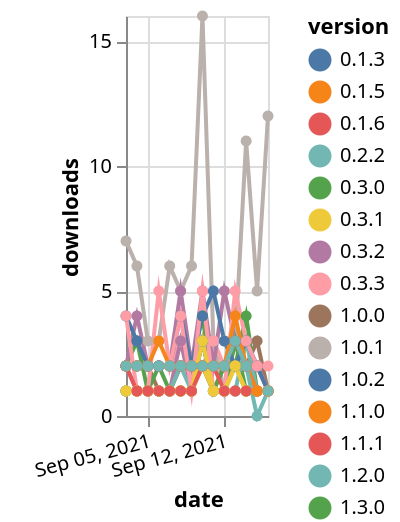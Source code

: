 {"$schema": "https://vega.github.io/schema/vega-lite/v5.json", "description": "A simple bar chart with embedded data.", "data": {"values": [{"date": "2021-09-03", "total": 203, "delta": 1, "version": "1.1.0"}, {"date": "2021-09-04", "total": 204, "delta": 1, "version": "1.1.0"}, {"date": "2021-09-05", "total": 205, "delta": 1, "version": "1.1.0"}, {"date": "2021-09-06", "total": 206, "delta": 1, "version": "1.1.0"}, {"date": "2021-09-07", "total": 207, "delta": 1, "version": "1.1.0"}, {"date": "2021-09-08", "total": 208, "delta": 1, "version": "1.1.0"}, {"date": "2021-09-09", "total": 209, "delta": 1, "version": "1.1.0"}, {"date": "2021-09-10", "total": 212, "delta": 3, "version": "1.1.0"}, {"date": "2021-09-11", "total": 213, "delta": 1, "version": "1.1.0"}, {"date": "2021-09-12", "total": 214, "delta": 1, "version": "1.1.0"}, {"date": "2021-09-13", "total": 215, "delta": 1, "version": "1.1.0"}, {"date": "2021-09-14", "total": 216, "delta": 1, "version": "1.1.0"}, {"date": "2021-09-15", "total": 217, "delta": 1, "version": "1.1.0"}, {"date": "2021-09-16", "total": 218, "delta": 1, "version": "1.1.0"}, {"date": "2021-09-03", "total": 2330, "delta": 2, "version": "0.1.3"}, {"date": "2021-09-04", "total": 2332, "delta": 2, "version": "0.1.3"}, {"date": "2021-09-05", "total": 2334, "delta": 2, "version": "0.1.3"}, {"date": "2021-09-06", "total": 2336, "delta": 2, "version": "0.1.3"}, {"date": "2021-09-07", "total": 2338, "delta": 2, "version": "0.1.3"}, {"date": "2021-09-08", "total": 2340, "delta": 2, "version": "0.1.3"}, {"date": "2021-09-09", "total": 2342, "delta": 2, "version": "0.1.3"}, {"date": "2021-09-10", "total": 2344, "delta": 2, "version": "0.1.3"}, {"date": "2021-09-11", "total": 2346, "delta": 2, "version": "0.1.3"}, {"date": "2021-09-12", "total": 2348, "delta": 2, "version": "0.1.3"}, {"date": "2021-09-13", "total": 2351, "delta": 3, "version": "0.1.3"}, {"date": "2021-09-14", "total": 2353, "delta": 2, "version": "0.1.3"}, {"date": "2021-09-15", "total": 2354, "delta": 1, "version": "0.1.3"}, {"date": "2021-09-16", "total": 2355, "delta": 1, "version": "0.1.3"}, {"date": "2021-09-03", "total": 91, "delta": 7, "version": "1.6.0"}, {"date": "2021-09-04", "total": 97, "delta": 6, "version": "1.6.0"}, {"date": "2021-09-05", "total": 100, "delta": 3, "version": "1.6.0"}, {"date": "2021-09-06", "total": 103, "delta": 3, "version": "1.6.0"}, {"date": "2021-09-07", "total": 109, "delta": 6, "version": "1.6.0"}, {"date": "2021-09-08", "total": 114, "delta": 5, "version": "1.6.0"}, {"date": "2021-09-09", "total": 120, "delta": 6, "version": "1.6.0"}, {"date": "2021-09-10", "total": 136, "delta": 16, "version": "1.6.0"}, {"date": "2021-09-11", "total": 139, "delta": 3, "version": "1.6.0"}, {"date": "2021-09-12", "total": 140, "delta": 1, "version": "1.6.0"}, {"date": "2021-09-13", "total": 143, "delta": 3, "version": "1.6.0"}, {"date": "2021-09-14", "total": 154, "delta": 11, "version": "1.6.0"}, {"date": "2021-09-15", "total": 159, "delta": 5, "version": "1.6.0"}, {"date": "2021-09-16", "total": 171, "delta": 12, "version": "1.6.0"}, {"date": "2021-09-03", "total": 360, "delta": 2, "version": "1.5.1"}, {"date": "2021-09-04", "total": 362, "delta": 2, "version": "1.5.1"}, {"date": "2021-09-05", "total": 364, "delta": 2, "version": "1.5.1"}, {"date": "2021-09-06", "total": 365, "delta": 1, "version": "1.5.1"}, {"date": "2021-09-07", "total": 366, "delta": 1, "version": "1.5.1"}, {"date": "2021-09-08", "total": 368, "delta": 2, "version": "1.5.1"}, {"date": "2021-09-09", "total": 370, "delta": 2, "version": "1.5.1"}, {"date": "2021-09-10", "total": 372, "delta": 2, "version": "1.5.1"}, {"date": "2021-09-11", "total": 373, "delta": 1, "version": "1.5.1"}, {"date": "2021-09-12", "total": 375, "delta": 2, "version": "1.5.1"}, {"date": "2021-09-13", "total": 377, "delta": 2, "version": "1.5.1"}, {"date": "2021-09-14", "total": 379, "delta": 2, "version": "1.5.1"}, {"date": "2021-09-15", "total": 382, "delta": 3, "version": "1.5.1"}, {"date": "2021-09-16", "total": 383, "delta": 1, "version": "1.5.1"}, {"date": "2021-09-03", "total": 1005, "delta": 2, "version": "1.3.0"}, {"date": "2021-09-04", "total": 1008, "delta": 3, "version": "1.3.0"}, {"date": "2021-09-05", "total": 1009, "delta": 1, "version": "1.3.0"}, {"date": "2021-09-06", "total": 1011, "delta": 2, "version": "1.3.0"}, {"date": "2021-09-07", "total": 1012, "delta": 1, "version": "1.3.0"}, {"date": "2021-09-08", "total": 1014, "delta": 2, "version": "1.3.0"}, {"date": "2021-09-09", "total": 1016, "delta": 2, "version": "1.3.0"}, {"date": "2021-09-10", "total": 1020, "delta": 4, "version": "1.3.0"}, {"date": "2021-09-11", "total": 1021, "delta": 1, "version": "1.3.0"}, {"date": "2021-09-12", "total": 1023, "delta": 2, "version": "1.3.0"}, {"date": "2021-09-13", "total": 1025, "delta": 2, "version": "1.3.0"}, {"date": "2021-09-14", "total": 1029, "delta": 4, "version": "1.3.0"}, {"date": "2021-09-15", "total": 1030, "delta": 1, "version": "1.3.0"}, {"date": "2021-09-16", "total": 1031, "delta": 1, "version": "1.3.0"}, {"date": "2021-09-03", "total": 1541, "delta": 2, "version": "1.0.1"}, {"date": "2021-09-04", "total": 1543, "delta": 2, "version": "1.0.1"}, {"date": "2021-09-05", "total": 1545, "delta": 2, "version": "1.0.1"}, {"date": "2021-09-06", "total": 1547, "delta": 2, "version": "1.0.1"}, {"date": "2021-09-07", "total": 1549, "delta": 2, "version": "1.0.1"}, {"date": "2021-09-08", "total": 1552, "delta": 3, "version": "1.0.1"}, {"date": "2021-09-09", "total": 1554, "delta": 2, "version": "1.0.1"}, {"date": "2021-09-10", "total": 1557, "delta": 3, "version": "1.0.1"}, {"date": "2021-09-11", "total": 1560, "delta": 3, "version": "1.0.1"}, {"date": "2021-09-12", "total": 1563, "delta": 3, "version": "1.0.1"}, {"date": "2021-09-13", "total": 1565, "delta": 2, "version": "1.0.1"}, {"date": "2021-09-14", "total": 1567, "delta": 2, "version": "1.0.1"}, {"date": "2021-09-15", "total": 1569, "delta": 2, "version": "1.0.1"}, {"date": "2021-09-16", "total": 1570, "delta": 1, "version": "1.0.1"}, {"date": "2021-09-03", "total": 197, "delta": 1, "version": "1.0.0"}, {"date": "2021-09-04", "total": 198, "delta": 1, "version": "1.0.0"}, {"date": "2021-09-05", "total": 199, "delta": 1, "version": "1.0.0"}, {"date": "2021-09-06", "total": 200, "delta": 1, "version": "1.0.0"}, {"date": "2021-09-07", "total": 201, "delta": 1, "version": "1.0.0"}, {"date": "2021-09-08", "total": 202, "delta": 1, "version": "1.0.0"}, {"date": "2021-09-09", "total": 203, "delta": 1, "version": "1.0.0"}, {"date": "2021-09-10", "total": 205, "delta": 2, "version": "1.0.0"}, {"date": "2021-09-11", "total": 206, "delta": 1, "version": "1.0.0"}, {"date": "2021-09-12", "total": 207, "delta": 1, "version": "1.0.0"}, {"date": "2021-09-13", "total": 209, "delta": 2, "version": "1.0.0"}, {"date": "2021-09-14", "total": 210, "delta": 1, "version": "1.0.0"}, {"date": "2021-09-15", "total": 211, "delta": 1, "version": "1.0.0"}, {"date": "2021-09-16", "total": 212, "delta": 1, "version": "1.0.0"}, {"date": "2021-09-03", "total": 1537, "delta": 2, "version": "0.3.3"}, {"date": "2021-09-04", "total": 1539, "delta": 2, "version": "0.3.3"}, {"date": "2021-09-05", "total": 1541, "delta": 2, "version": "0.3.3"}, {"date": "2021-09-06", "total": 1543, "delta": 2, "version": "0.3.3"}, {"date": "2021-09-07", "total": 1545, "delta": 2, "version": "0.3.3"}, {"date": "2021-09-08", "total": 1548, "delta": 3, "version": "0.3.3"}, {"date": "2021-09-09", "total": 1550, "delta": 2, "version": "0.3.3"}, {"date": "2021-09-10", "total": 1552, "delta": 2, "version": "0.3.3"}, {"date": "2021-09-11", "total": 1555, "delta": 3, "version": "0.3.3"}, {"date": "2021-09-12", "total": 1557, "delta": 2, "version": "0.3.3"}, {"date": "2021-09-13", "total": 1559, "delta": 2, "version": "0.3.3"}, {"date": "2021-09-14", "total": 1561, "delta": 2, "version": "0.3.3"}, {"date": "2021-09-15", "total": 1563, "delta": 2, "version": "0.3.3"}, {"date": "2021-09-16", "total": 1564, "delta": 1, "version": "0.3.3"}, {"date": "2021-09-03", "total": 2421, "delta": 2, "version": "0.3.2"}, {"date": "2021-09-04", "total": 2425, "delta": 4, "version": "0.3.2"}, {"date": "2021-09-05", "total": 2427, "delta": 2, "version": "0.3.2"}, {"date": "2021-09-06", "total": 2429, "delta": 2, "version": "0.3.2"}, {"date": "2021-09-07", "total": 2431, "delta": 2, "version": "0.3.2"}, {"date": "2021-09-08", "total": 2436, "delta": 5, "version": "0.3.2"}, {"date": "2021-09-09", "total": 2438, "delta": 2, "version": "0.3.2"}, {"date": "2021-09-10", "total": 2443, "delta": 5, "version": "0.3.2"}, {"date": "2021-09-11", "total": 2445, "delta": 2, "version": "0.3.2"}, {"date": "2021-09-12", "total": 2450, "delta": 5, "version": "0.3.2"}, {"date": "2021-09-13", "total": 2453, "delta": 3, "version": "0.3.2"}, {"date": "2021-09-14", "total": 2456, "delta": 3, "version": "0.3.2"}, {"date": "2021-09-15", "total": 2458, "delta": 2, "version": "0.3.2"}, {"date": "2021-09-16", "total": 2459, "delta": 1, "version": "0.3.2"}, {"date": "2021-09-03", "total": 466, "delta": 2, "version": "1.4.1"}, {"date": "2021-09-04", "total": 467, "delta": 1, "version": "1.4.1"}, {"date": "2021-09-05", "total": 468, "delta": 1, "version": "1.4.1"}, {"date": "2021-09-06", "total": 469, "delta": 1, "version": "1.4.1"}, {"date": "2021-09-07", "total": 470, "delta": 1, "version": "1.4.1"}, {"date": "2021-09-08", "total": 473, "delta": 3, "version": "1.4.1"}, {"date": "2021-09-09", "total": 474, "delta": 1, "version": "1.4.1"}, {"date": "2021-09-10", "total": 477, "delta": 3, "version": "1.4.1"}, {"date": "2021-09-11", "total": 478, "delta": 1, "version": "1.4.1"}, {"date": "2021-09-12", "total": 479, "delta": 1, "version": "1.4.1"}, {"date": "2021-09-13", "total": 482, "delta": 3, "version": "1.4.1"}, {"date": "2021-09-14", "total": 484, "delta": 2, "version": "1.4.1"}, {"date": "2021-09-15", "total": 485, "delta": 1, "version": "1.4.1"}, {"date": "2021-09-16", "total": 486, "delta": 1, "version": "1.4.1"}, {"date": "2021-09-03", "total": 400, "delta": 1, "version": "0.3.0"}, {"date": "2021-09-04", "total": 401, "delta": 1, "version": "0.3.0"}, {"date": "2021-09-05", "total": 402, "delta": 1, "version": "0.3.0"}, {"date": "2021-09-06", "total": 403, "delta": 1, "version": "0.3.0"}, {"date": "2021-09-07", "total": 404, "delta": 1, "version": "0.3.0"}, {"date": "2021-09-08", "total": 405, "delta": 1, "version": "0.3.0"}, {"date": "2021-09-09", "total": 406, "delta": 1, "version": "0.3.0"}, {"date": "2021-09-10", "total": 409, "delta": 3, "version": "0.3.0"}, {"date": "2021-09-11", "total": 410, "delta": 1, "version": "0.3.0"}, {"date": "2021-09-12", "total": 411, "delta": 1, "version": "0.3.0"}, {"date": "2021-09-13", "total": 414, "delta": 3, "version": "0.3.0"}, {"date": "2021-09-14", "total": 415, "delta": 1, "version": "0.3.0"}, {"date": "2021-09-15", "total": 416, "delta": 1, "version": "0.3.0"}, {"date": "2021-09-16", "total": 417, "delta": 1, "version": "0.3.0"}, {"date": "2021-09-03", "total": 339, "delta": 1, "version": "1.2.0"}, {"date": "2021-09-04", "total": 340, "delta": 1, "version": "1.2.0"}, {"date": "2021-09-05", "total": 341, "delta": 1, "version": "1.2.0"}, {"date": "2021-09-06", "total": 342, "delta": 1, "version": "1.2.0"}, {"date": "2021-09-07", "total": 343, "delta": 1, "version": "1.2.0"}, {"date": "2021-09-08", "total": 345, "delta": 2, "version": "1.2.0"}, {"date": "2021-09-09", "total": 346, "delta": 1, "version": "1.2.0"}, {"date": "2021-09-10", "total": 349, "delta": 3, "version": "1.2.0"}, {"date": "2021-09-11", "total": 350, "delta": 1, "version": "1.2.0"}, {"date": "2021-09-12", "total": 351, "delta": 1, "version": "1.2.0"}, {"date": "2021-09-13", "total": 352, "delta": 1, "version": "1.2.0"}, {"date": "2021-09-14", "total": 355, "delta": 3, "version": "1.2.0"}, {"date": "2021-09-15", "total": 356, "delta": 1, "version": "1.2.0"}, {"date": "2021-09-16", "total": 357, "delta": 1, "version": "1.2.0"}, {"date": "2021-09-03", "total": 2089, "delta": 2, "version": "0.1.6"}, {"date": "2021-09-04", "total": 2091, "delta": 2, "version": "0.1.6"}, {"date": "2021-09-05", "total": 2093, "delta": 2, "version": "0.1.6"}, {"date": "2021-09-06", "total": 2095, "delta": 2, "version": "0.1.6"}, {"date": "2021-09-07", "total": 2097, "delta": 2, "version": "0.1.6"}, {"date": "2021-09-08", "total": 2099, "delta": 2, "version": "0.1.6"}, {"date": "2021-09-09", "total": 2101, "delta": 2, "version": "0.1.6"}, {"date": "2021-09-10", "total": 2103, "delta": 2, "version": "0.1.6"}, {"date": "2021-09-11", "total": 2105, "delta": 2, "version": "0.1.6"}, {"date": "2021-09-12", "total": 2107, "delta": 2, "version": "0.1.6"}, {"date": "2021-09-13", "total": 2110, "delta": 3, "version": "0.1.6"}, {"date": "2021-09-14", "total": 2112, "delta": 2, "version": "0.1.6"}, {"date": "2021-09-15", "total": 2113, "delta": 1, "version": "0.1.6"}, {"date": "2021-09-16", "total": 2114, "delta": 1, "version": "0.1.6"}, {"date": "2021-09-03", "total": 2034, "delta": 4, "version": "1.0.2"}, {"date": "2021-09-04", "total": 2037, "delta": 3, "version": "1.0.2"}, {"date": "2021-09-05", "total": 2039, "delta": 2, "version": "1.0.2"}, {"date": "2021-09-06", "total": 2041, "delta": 2, "version": "1.0.2"}, {"date": "2021-09-07", "total": 2043, "delta": 2, "version": "1.0.2"}, {"date": "2021-09-08", "total": 2047, "delta": 4, "version": "1.0.2"}, {"date": "2021-09-09", "total": 2049, "delta": 2, "version": "1.0.2"}, {"date": "2021-09-10", "total": 2053, "delta": 4, "version": "1.0.2"}, {"date": "2021-09-11", "total": 2058, "delta": 5, "version": "1.0.2"}, {"date": "2021-09-12", "total": 2061, "delta": 3, "version": "1.0.2"}, {"date": "2021-09-13", "total": 2063, "delta": 2, "version": "1.0.2"}, {"date": "2021-09-14", "total": 2066, "delta": 3, "version": "1.0.2"}, {"date": "2021-09-15", "total": 2068, "delta": 2, "version": "1.0.2"}, {"date": "2021-09-16", "total": 2069, "delta": 1, "version": "1.0.2"}, {"date": "2021-09-03", "total": 572, "delta": 4, "version": "1.5.0"}, {"date": "2021-09-04", "total": 573, "delta": 1, "version": "1.5.0"}, {"date": "2021-09-05", "total": 574, "delta": 1, "version": "1.5.0"}, {"date": "2021-09-06", "total": 579, "delta": 5, "version": "1.5.0"}, {"date": "2021-09-07", "total": 581, "delta": 2, "version": "1.5.0"}, {"date": "2021-09-08", "total": 585, "delta": 4, "version": "1.5.0"}, {"date": "2021-09-09", "total": 586, "delta": 1, "version": "1.5.0"}, {"date": "2021-09-10", "total": 591, "delta": 5, "version": "1.5.0"}, {"date": "2021-09-11", "total": 592, "delta": 1, "version": "1.5.0"}, {"date": "2021-09-12", "total": 593, "delta": 1, "version": "1.5.0"}, {"date": "2021-09-13", "total": 598, "delta": 5, "version": "1.5.0"}, {"date": "2021-09-14", "total": 601, "delta": 3, "version": "1.5.0"}, {"date": "2021-09-15", "total": 603, "delta": 2, "version": "1.5.0"}, {"date": "2021-09-16", "total": 605, "delta": 2, "version": "1.5.0"}, {"date": "2021-09-03", "total": 245, "delta": 1, "version": "0.3.1"}, {"date": "2021-09-04", "total": 246, "delta": 1, "version": "0.3.1"}, {"date": "2021-09-05", "total": 247, "delta": 1, "version": "0.3.1"}, {"date": "2021-09-06", "total": 248, "delta": 1, "version": "0.3.1"}, {"date": "2021-09-07", "total": 249, "delta": 1, "version": "0.3.1"}, {"date": "2021-09-08", "total": 250, "delta": 1, "version": "0.3.1"}, {"date": "2021-09-09", "total": 251, "delta": 1, "version": "0.3.1"}, {"date": "2021-09-10", "total": 253, "delta": 2, "version": "0.3.1"}, {"date": "2021-09-11", "total": 254, "delta": 1, "version": "0.3.1"}, {"date": "2021-09-12", "total": 255, "delta": 1, "version": "0.3.1"}, {"date": "2021-09-13", "total": 257, "delta": 2, "version": "0.3.1"}, {"date": "2021-09-14", "total": 258, "delta": 1, "version": "0.3.1"}, {"date": "2021-09-15", "total": 259, "delta": 1, "version": "0.3.1"}, {"date": "2021-09-16", "total": 260, "delta": 1, "version": "0.3.1"}, {"date": "2021-09-03", "total": 552, "delta": 1, "version": "1.4.0"}, {"date": "2021-09-04", "total": 553, "delta": 1, "version": "1.4.0"}, {"date": "2021-09-05", "total": 554, "delta": 1, "version": "1.4.0"}, {"date": "2021-09-06", "total": 555, "delta": 1, "version": "1.4.0"}, {"date": "2021-09-07", "total": 556, "delta": 1, "version": "1.4.0"}, {"date": "2021-09-08", "total": 557, "delta": 1, "version": "1.4.0"}, {"date": "2021-09-09", "total": 558, "delta": 1, "version": "1.4.0"}, {"date": "2021-09-10", "total": 561, "delta": 3, "version": "1.4.0"}, {"date": "2021-09-11", "total": 562, "delta": 1, "version": "1.4.0"}, {"date": "2021-09-12", "total": 563, "delta": 1, "version": "1.4.0"}, {"date": "2021-09-13", "total": 565, "delta": 2, "version": "1.4.0"}, {"date": "2021-09-14", "total": 566, "delta": 1, "version": "1.4.0"}, {"date": "2021-09-15", "total": 567, "delta": 1, "version": "1.4.0"}, {"date": "2021-09-16", "total": 568, "delta": 1, "version": "1.4.0"}, {"date": "2021-09-03", "total": 225, "delta": 2, "version": "1.1.1"}, {"date": "2021-09-04", "total": 226, "delta": 1, "version": "1.1.1"}, {"date": "2021-09-05", "total": 227, "delta": 1, "version": "1.1.1"}, {"date": "2021-09-06", "total": 228, "delta": 1, "version": "1.1.1"}, {"date": "2021-09-07", "total": 229, "delta": 1, "version": "1.1.1"}, {"date": "2021-09-08", "total": 230, "delta": 1, "version": "1.1.1"}, {"date": "2021-09-09", "total": 231, "delta": 1, "version": "1.1.1"}, {"date": "2021-09-10", "total": 233, "delta": 2, "version": "1.1.1"}, {"date": "2021-09-11", "total": 235, "delta": 2, "version": "1.1.1"}, {"date": "2021-09-12", "total": 236, "delta": 1, "version": "1.1.1"}, {"date": "2021-09-13", "total": 237, "delta": 1, "version": "1.1.1"}, {"date": "2021-09-14", "total": 238, "delta": 1, "version": "1.1.1"}, {"date": "2021-09-15", "total": 239, "delta": 1, "version": "1.1.1"}, {"date": "2021-09-16", "total": 240, "delta": 1, "version": "1.1.1"}, {"date": "2021-09-03", "total": 2180, "delta": 2, "version": "0.1.5"}, {"date": "2021-09-04", "total": 2182, "delta": 2, "version": "0.1.5"}, {"date": "2021-09-05", "total": 2184, "delta": 2, "version": "0.1.5"}, {"date": "2021-09-06", "total": 2187, "delta": 3, "version": "0.1.5"}, {"date": "2021-09-07", "total": 2189, "delta": 2, "version": "0.1.5"}, {"date": "2021-09-08", "total": 2191, "delta": 2, "version": "0.1.5"}, {"date": "2021-09-09", "total": 2193, "delta": 2, "version": "0.1.5"}, {"date": "2021-09-10", "total": 2195, "delta": 2, "version": "0.1.5"}, {"date": "2021-09-11", "total": 2197, "delta": 2, "version": "0.1.5"}, {"date": "2021-09-12", "total": 2199, "delta": 2, "version": "0.1.5"}, {"date": "2021-09-13", "total": 2203, "delta": 4, "version": "0.1.5"}, {"date": "2021-09-14", "total": 2205, "delta": 2, "version": "0.1.5"}, {"date": "2021-09-15", "total": 2206, "delta": 1, "version": "0.1.5"}, {"date": "2021-09-16", "total": 2207, "delta": 1, "version": "0.1.5"}, {"date": "2021-09-03", "total": 2142, "delta": 2, "version": "0.2.2"}, {"date": "2021-09-04", "total": 2144, "delta": 2, "version": "0.2.2"}, {"date": "2021-09-05", "total": 2146, "delta": 2, "version": "0.2.2"}, {"date": "2021-09-06", "total": 2148, "delta": 2, "version": "0.2.2"}, {"date": "2021-09-07", "total": 2150, "delta": 2, "version": "0.2.2"}, {"date": "2021-09-08", "total": 2152, "delta": 2, "version": "0.2.2"}, {"date": "2021-09-09", "total": 2154, "delta": 2, "version": "0.2.2"}, {"date": "2021-09-10", "total": 2156, "delta": 2, "version": "0.2.2"}, {"date": "2021-09-11", "total": 2158, "delta": 2, "version": "0.2.2"}, {"date": "2021-09-12", "total": 2160, "delta": 2, "version": "0.2.2"}, {"date": "2021-09-13", "total": 2163, "delta": 3, "version": "0.2.2"}, {"date": "2021-09-14", "total": 2165, "delta": 2, "version": "0.2.2"}, {"date": "2021-09-15", "total": 2165, "delta": 0, "version": "0.2.2"}, {"date": "2021-09-16", "total": 2166, "delta": 1, "version": "0.2.2"}]}, "width": "container", "mark": {"type": "line", "point": {"filled": true}}, "encoding": {"x": {"field": "date", "type": "temporal", "timeUnit": "yearmonthdate", "title": "date", "axis": {"labelAngle": -15}}, "y": {"field": "delta", "type": "quantitative", "title": "downloads"}, "color": {"field": "version", "type": "nominal"}, "tooltip": {"field": "delta"}}}